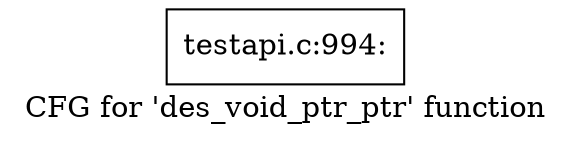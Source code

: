 digraph "CFG for 'des_void_ptr_ptr' function" {
	label="CFG for 'des_void_ptr_ptr' function";

	Node0x4578ae0 [shape=record,label="{testapi.c:994:}"];
}
